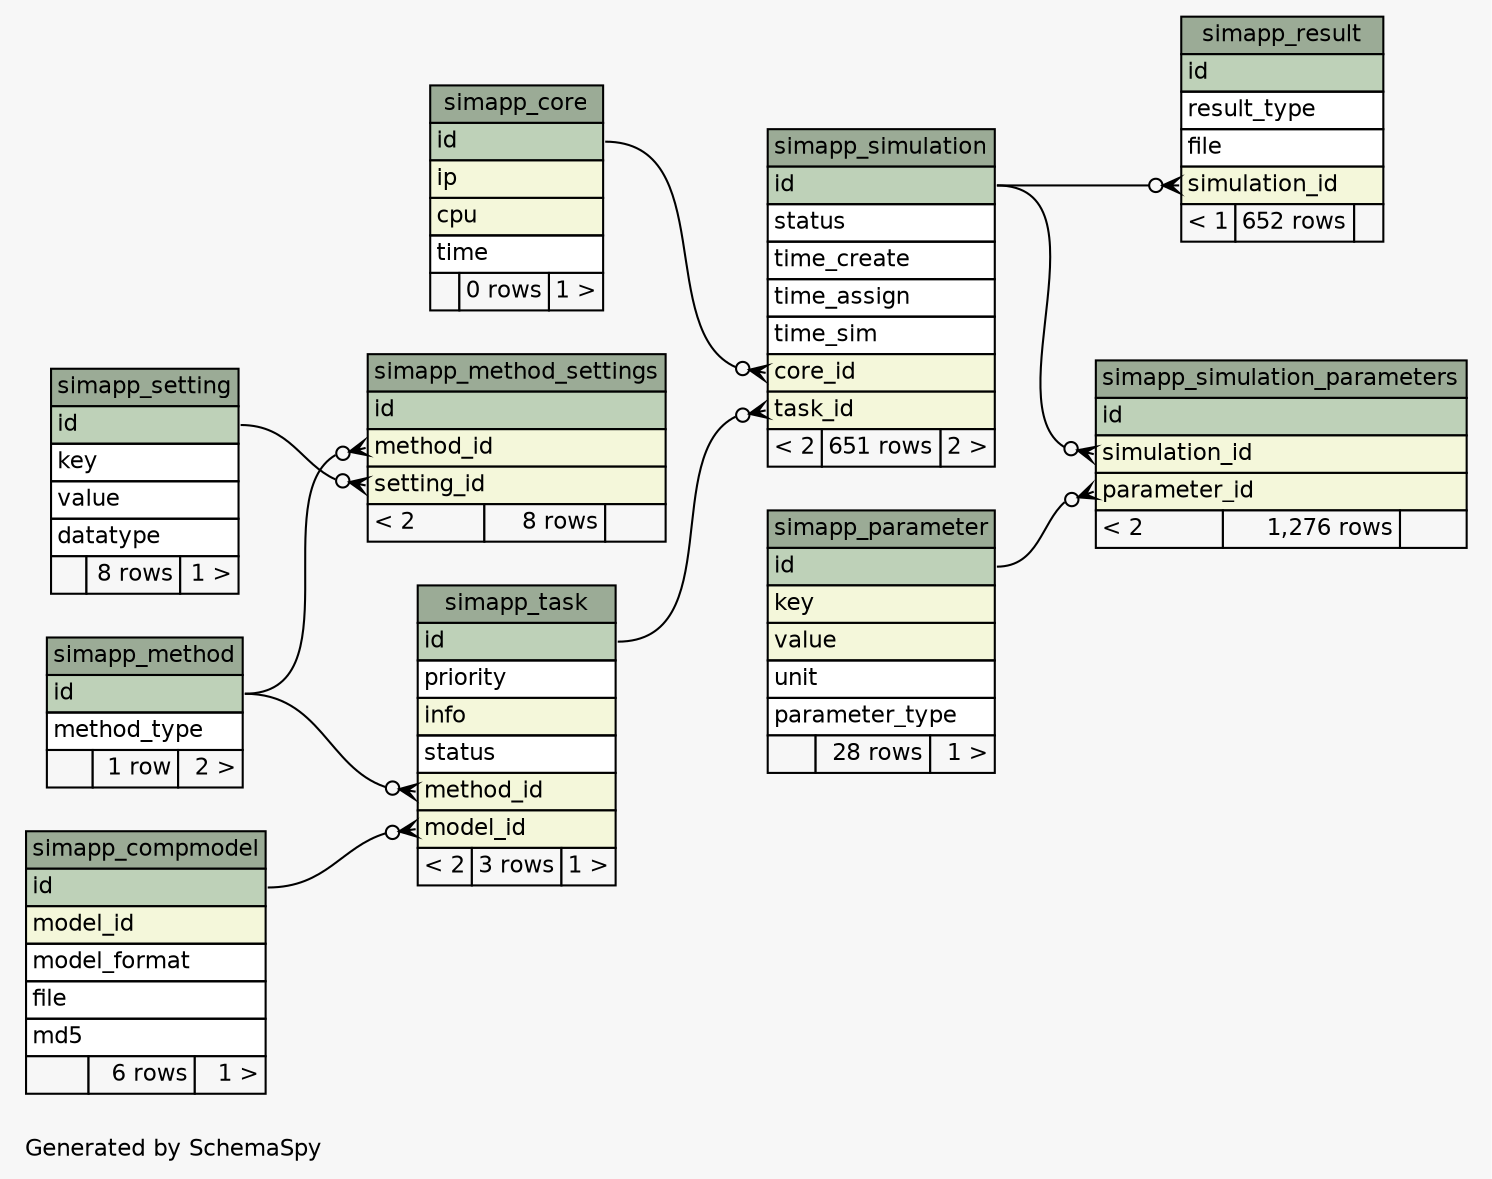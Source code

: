 // dot 2.36.0 on Linux 3.13.0-43-generic
// SchemaSpy rev 590
digraph "largeRelationshipsDiagram" {
  graph [
    rankdir="RL"
    bgcolor="#f7f7f7"
    label="\nGenerated by SchemaSpy"
    labeljust="l"
    nodesep="0.18"
    ranksep="0.46"
    fontname="Helvetica"
    fontsize="11"
  ];
  node [
    fontname="Helvetica"
    fontsize="11"
    shape="plaintext"
  ];
  edge [
    arrowsize="0.8"
  ];
  "simapp_compmodel" [
    label=<
    <TABLE BORDER="0" CELLBORDER="1" CELLSPACING="0" BGCOLOR="#ffffff">
      <TR><TD COLSPAN="3" BGCOLOR="#9bab96" ALIGN="CENTER">simapp_compmodel</TD></TR>
      <TR><TD PORT="id" COLSPAN="3" BGCOLOR="#bed1b8" ALIGN="LEFT">id</TD></TR>
      <TR><TD PORT="model_id" COLSPAN="3" BGCOLOR="#f4f7da" ALIGN="LEFT">model_id</TD></TR>
      <TR><TD PORT="model_format" COLSPAN="3" ALIGN="LEFT">model_format</TD></TR>
      <TR><TD PORT="file" COLSPAN="3" ALIGN="LEFT">file</TD></TR>
      <TR><TD PORT="md5" COLSPAN="3" ALIGN="LEFT">md5</TD></TR>
      <TR><TD ALIGN="LEFT" BGCOLOR="#f7f7f7">  </TD><TD ALIGN="RIGHT" BGCOLOR="#f7f7f7">6 rows</TD><TD ALIGN="RIGHT" BGCOLOR="#f7f7f7">1 &gt;</TD></TR>
    </TABLE>>
    URL="tables/simapp_compmodel.html"
    tooltip="simapp_compmodel"
  ];
  "simapp_core" [
    label=<
    <TABLE BORDER="0" CELLBORDER="1" CELLSPACING="0" BGCOLOR="#ffffff">
      <TR><TD COLSPAN="3" BGCOLOR="#9bab96" ALIGN="CENTER">simapp_core</TD></TR>
      <TR><TD PORT="id" COLSPAN="3" BGCOLOR="#bed1b8" ALIGN="LEFT">id</TD></TR>
      <TR><TD PORT="ip" COLSPAN="3" BGCOLOR="#f4f7da" ALIGN="LEFT">ip</TD></TR>
      <TR><TD PORT="cpu" COLSPAN="3" BGCOLOR="#f4f7da" ALIGN="LEFT">cpu</TD></TR>
      <TR><TD PORT="time" COLSPAN="3" ALIGN="LEFT">time</TD></TR>
      <TR><TD ALIGN="LEFT" BGCOLOR="#f7f7f7">  </TD><TD ALIGN="RIGHT" BGCOLOR="#f7f7f7">0 rows</TD><TD ALIGN="RIGHT" BGCOLOR="#f7f7f7">1 &gt;</TD></TR>
    </TABLE>>
    URL="tables/simapp_core.html"
    tooltip="simapp_core"
  ];
  "simapp_method" [
    label=<
    <TABLE BORDER="0" CELLBORDER="1" CELLSPACING="0" BGCOLOR="#ffffff">
      <TR><TD COLSPAN="3" BGCOLOR="#9bab96" ALIGN="CENTER">simapp_method</TD></TR>
      <TR><TD PORT="id" COLSPAN="3" BGCOLOR="#bed1b8" ALIGN="LEFT">id</TD></TR>
      <TR><TD PORT="method_type" COLSPAN="3" ALIGN="LEFT">method_type</TD></TR>
      <TR><TD ALIGN="LEFT" BGCOLOR="#f7f7f7">  </TD><TD ALIGN="RIGHT" BGCOLOR="#f7f7f7">1 row</TD><TD ALIGN="RIGHT" BGCOLOR="#f7f7f7">2 &gt;</TD></TR>
    </TABLE>>
    URL="tables/simapp_method.html"
    tooltip="simapp_method"
  ];
  "simapp_method_settings" [
    label=<
    <TABLE BORDER="0" CELLBORDER="1" CELLSPACING="0" BGCOLOR="#ffffff">
      <TR><TD COLSPAN="3" BGCOLOR="#9bab96" ALIGN="CENTER">simapp_method_settings</TD></TR>
      <TR><TD PORT="id" COLSPAN="3" BGCOLOR="#bed1b8" ALIGN="LEFT">id</TD></TR>
      <TR><TD PORT="method_id" COLSPAN="3" BGCOLOR="#f4f7da" ALIGN="LEFT">method_id</TD></TR>
      <TR><TD PORT="setting_id" COLSPAN="3" BGCOLOR="#f4f7da" ALIGN="LEFT">setting_id</TD></TR>
      <TR><TD ALIGN="LEFT" BGCOLOR="#f7f7f7">&lt; 2</TD><TD ALIGN="RIGHT" BGCOLOR="#f7f7f7">8 rows</TD><TD ALIGN="RIGHT" BGCOLOR="#f7f7f7">  </TD></TR>
    </TABLE>>
    URL="tables/simapp_method_settings.html"
    tooltip="simapp_method_settings"
  ];
  "simapp_parameter" [
    label=<
    <TABLE BORDER="0" CELLBORDER="1" CELLSPACING="0" BGCOLOR="#ffffff">
      <TR><TD COLSPAN="3" BGCOLOR="#9bab96" ALIGN="CENTER">simapp_parameter</TD></TR>
      <TR><TD PORT="id" COLSPAN="3" BGCOLOR="#bed1b8" ALIGN="LEFT">id</TD></TR>
      <TR><TD PORT="key" COLSPAN="3" BGCOLOR="#f4f7da" ALIGN="LEFT">key</TD></TR>
      <TR><TD PORT="value" COLSPAN="3" BGCOLOR="#f4f7da" ALIGN="LEFT">value</TD></TR>
      <TR><TD PORT="unit" COLSPAN="3" ALIGN="LEFT">unit</TD></TR>
      <TR><TD PORT="parameter_type" COLSPAN="3" ALIGN="LEFT">parameter_type</TD></TR>
      <TR><TD ALIGN="LEFT" BGCOLOR="#f7f7f7">  </TD><TD ALIGN="RIGHT" BGCOLOR="#f7f7f7">28 rows</TD><TD ALIGN="RIGHT" BGCOLOR="#f7f7f7">1 &gt;</TD></TR>
    </TABLE>>
    URL="tables/simapp_parameter.html"
    tooltip="simapp_parameter"
  ];
  "simapp_result" [
    label=<
    <TABLE BORDER="0" CELLBORDER="1" CELLSPACING="0" BGCOLOR="#ffffff">
      <TR><TD COLSPAN="3" BGCOLOR="#9bab96" ALIGN="CENTER">simapp_result</TD></TR>
      <TR><TD PORT="id" COLSPAN="3" BGCOLOR="#bed1b8" ALIGN="LEFT">id</TD></TR>
      <TR><TD PORT="result_type" COLSPAN="3" ALIGN="LEFT">result_type</TD></TR>
      <TR><TD PORT="file" COLSPAN="3" ALIGN="LEFT">file</TD></TR>
      <TR><TD PORT="simulation_id" COLSPAN="3" BGCOLOR="#f4f7da" ALIGN="LEFT">simulation_id</TD></TR>
      <TR><TD ALIGN="LEFT" BGCOLOR="#f7f7f7">&lt; 1</TD><TD ALIGN="RIGHT" BGCOLOR="#f7f7f7">652 rows</TD><TD ALIGN="RIGHT" BGCOLOR="#f7f7f7">  </TD></TR>
    </TABLE>>
    URL="tables/simapp_result.html"
    tooltip="simapp_result"
  ];
  "simapp_setting" [
    label=<
    <TABLE BORDER="0" CELLBORDER="1" CELLSPACING="0" BGCOLOR="#ffffff">
      <TR><TD COLSPAN="3" BGCOLOR="#9bab96" ALIGN="CENTER">simapp_setting</TD></TR>
      <TR><TD PORT="id" COLSPAN="3" BGCOLOR="#bed1b8" ALIGN="LEFT">id</TD></TR>
      <TR><TD PORT="key" COLSPAN="3" ALIGN="LEFT">key</TD></TR>
      <TR><TD PORT="value" COLSPAN="3" ALIGN="LEFT">value</TD></TR>
      <TR><TD PORT="datatype" COLSPAN="3" ALIGN="LEFT">datatype</TD></TR>
      <TR><TD ALIGN="LEFT" BGCOLOR="#f7f7f7">  </TD><TD ALIGN="RIGHT" BGCOLOR="#f7f7f7">8 rows</TD><TD ALIGN="RIGHT" BGCOLOR="#f7f7f7">1 &gt;</TD></TR>
    </TABLE>>
    URL="tables/simapp_setting.html"
    tooltip="simapp_setting"
  ];
  "simapp_simulation" [
    label=<
    <TABLE BORDER="0" CELLBORDER="1" CELLSPACING="0" BGCOLOR="#ffffff">
      <TR><TD COLSPAN="3" BGCOLOR="#9bab96" ALIGN="CENTER">simapp_simulation</TD></TR>
      <TR><TD PORT="id" COLSPAN="3" BGCOLOR="#bed1b8" ALIGN="LEFT">id</TD></TR>
      <TR><TD PORT="status" COLSPAN="3" ALIGN="LEFT">status</TD></TR>
      <TR><TD PORT="time_create" COLSPAN="3" ALIGN="LEFT">time_create</TD></TR>
      <TR><TD PORT="time_assign" COLSPAN="3" ALIGN="LEFT">time_assign</TD></TR>
      <TR><TD PORT="time_sim" COLSPAN="3" ALIGN="LEFT">time_sim</TD></TR>
      <TR><TD PORT="core_id" COLSPAN="3" BGCOLOR="#f4f7da" ALIGN="LEFT">core_id</TD></TR>
      <TR><TD PORT="task_id" COLSPAN="3" BGCOLOR="#f4f7da" ALIGN="LEFT">task_id</TD></TR>
      <TR><TD ALIGN="LEFT" BGCOLOR="#f7f7f7">&lt; 2</TD><TD ALIGN="RIGHT" BGCOLOR="#f7f7f7">651 rows</TD><TD ALIGN="RIGHT" BGCOLOR="#f7f7f7">2 &gt;</TD></TR>
    </TABLE>>
    URL="tables/simapp_simulation.html"
    tooltip="simapp_simulation"
  ];
  "simapp_simulation_parameters" [
    label=<
    <TABLE BORDER="0" CELLBORDER="1" CELLSPACING="0" BGCOLOR="#ffffff">
      <TR><TD COLSPAN="3" BGCOLOR="#9bab96" ALIGN="CENTER">simapp_simulation_parameters</TD></TR>
      <TR><TD PORT="id" COLSPAN="3" BGCOLOR="#bed1b8" ALIGN="LEFT">id</TD></TR>
      <TR><TD PORT="simulation_id" COLSPAN="3" BGCOLOR="#f4f7da" ALIGN="LEFT">simulation_id</TD></TR>
      <TR><TD PORT="parameter_id" COLSPAN="3" BGCOLOR="#f4f7da" ALIGN="LEFT">parameter_id</TD></TR>
      <TR><TD ALIGN="LEFT" BGCOLOR="#f7f7f7">&lt; 2</TD><TD ALIGN="RIGHT" BGCOLOR="#f7f7f7">1,276 rows</TD><TD ALIGN="RIGHT" BGCOLOR="#f7f7f7">  </TD></TR>
    </TABLE>>
    URL="tables/simapp_simulation_parameters.html"
    tooltip="simapp_simulation_parameters"
  ];
  "simapp_task" [
    label=<
    <TABLE BORDER="0" CELLBORDER="1" CELLSPACING="0" BGCOLOR="#ffffff">
      <TR><TD COLSPAN="3" BGCOLOR="#9bab96" ALIGN="CENTER">simapp_task</TD></TR>
      <TR><TD PORT="id" COLSPAN="3" BGCOLOR="#bed1b8" ALIGN="LEFT">id</TD></TR>
      <TR><TD PORT="priority" COLSPAN="3" ALIGN="LEFT">priority</TD></TR>
      <TR><TD PORT="info" COLSPAN="3" BGCOLOR="#f4f7da" ALIGN="LEFT">info</TD></TR>
      <TR><TD PORT="status" COLSPAN="3" ALIGN="LEFT">status</TD></TR>
      <TR><TD PORT="method_id" COLSPAN="3" BGCOLOR="#f4f7da" ALIGN="LEFT">method_id</TD></TR>
      <TR><TD PORT="model_id" COLSPAN="3" BGCOLOR="#f4f7da" ALIGN="LEFT">model_id</TD></TR>
      <TR><TD ALIGN="LEFT" BGCOLOR="#f7f7f7">&lt; 2</TD><TD ALIGN="RIGHT" BGCOLOR="#f7f7f7">3 rows</TD><TD ALIGN="RIGHT" BGCOLOR="#f7f7f7">1 &gt;</TD></TR>
    </TABLE>>
    URL="tables/simapp_task.html"
    tooltip="simapp_task"
  ];
  "simapp_method_settings":"method_id":w -> "simapp_method":"id":e [arrowhead=none dir=back arrowtail=crowodot];
  "simapp_method_settings":"setting_id":w -> "simapp_setting":"id":e [arrowhead=none dir=back arrowtail=crowodot];
  "simapp_result":"simulation_id":w -> "simapp_simulation":"id":e [arrowhead=none dir=back arrowtail=crowodot];
  "simapp_simulation":"core_id":w -> "simapp_core":"id":e [arrowhead=none dir=back arrowtail=crowodot];
  "simapp_simulation":"task_id":w -> "simapp_task":"id":e [arrowhead=none dir=back arrowtail=crowodot];
  "simapp_simulation_parameters":"parameter_id":w -> "simapp_parameter":"id":e [arrowhead=none dir=back arrowtail=crowodot];
  "simapp_simulation_parameters":"simulation_id":w -> "simapp_simulation":"id":e [arrowhead=none dir=back arrowtail=crowodot];
  "simapp_task":"method_id":w -> "simapp_method":"id":e [arrowhead=none dir=back arrowtail=crowodot];
  "simapp_task":"model_id":w -> "simapp_compmodel":"id":e [arrowhead=none dir=back arrowtail=crowodot];
}
